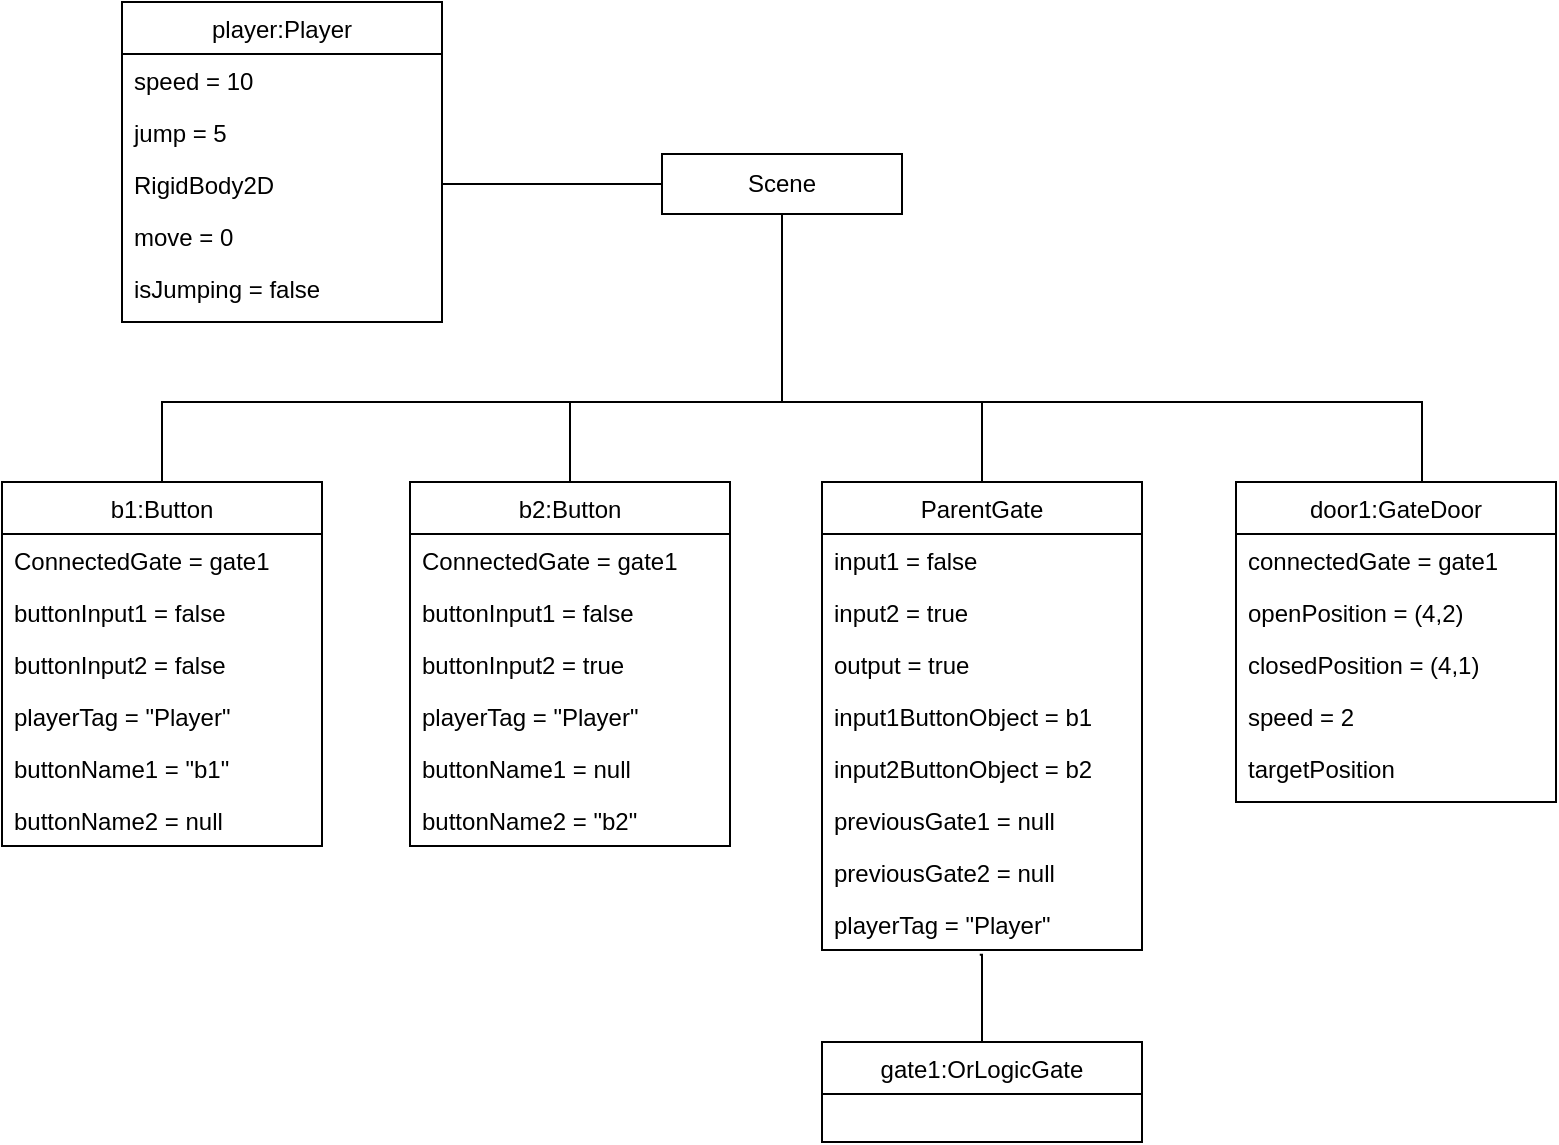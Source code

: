 <mxfile version="24.7.17">
  <diagram id="C5RBs43oDa-KdzZeNtuy" name="Page-1">
    <mxGraphModel dx="1400" dy="743" grid="1" gridSize="10" guides="1" tooltips="1" connect="1" arrows="1" fold="1" page="1" pageScale="1" pageWidth="827" pageHeight="1169" math="0" shadow="0">
      <root>
        <mxCell id="WIyWlLk6GJQsqaUBKTNV-0" />
        <mxCell id="WIyWlLk6GJQsqaUBKTNV-1" parent="WIyWlLk6GJQsqaUBKTNV-0" />
        <mxCell id="y4LsqBrWdWVaF8U9_yP9-166" value="player:Player" style="swimlane;fontStyle=0;align=center;verticalAlign=top;childLayout=stackLayout;horizontal=1;startSize=26;horizontalStack=0;resizeParent=1;resizeLast=0;collapsible=1;marginBottom=0;rounded=0;shadow=0;strokeWidth=1;" parent="WIyWlLk6GJQsqaUBKTNV-1" vertex="1">
          <mxGeometry x="110" y="40" width="160" height="160" as="geometry">
            <mxRectangle x="230" y="140" width="160" height="26" as="alternateBounds" />
          </mxGeometry>
        </mxCell>
        <mxCell id="y4LsqBrWdWVaF8U9_yP9-167" value="speed = 10" style="text;align=left;verticalAlign=top;spacingLeft=4;spacingRight=4;overflow=hidden;rotatable=0;points=[[0,0.5],[1,0.5]];portConstraint=eastwest;" parent="y4LsqBrWdWVaF8U9_yP9-166" vertex="1">
          <mxGeometry y="26" width="160" height="26" as="geometry" />
        </mxCell>
        <mxCell id="y4LsqBrWdWVaF8U9_yP9-168" value="jump = 5" style="text;align=left;verticalAlign=top;spacingLeft=4;spacingRight=4;overflow=hidden;rotatable=0;points=[[0,0.5],[1,0.5]];portConstraint=eastwest;rounded=0;shadow=0;html=0;" parent="y4LsqBrWdWVaF8U9_yP9-166" vertex="1">
          <mxGeometry y="52" width="160" height="26" as="geometry" />
        </mxCell>
        <mxCell id="y4LsqBrWdWVaF8U9_yP9-169" value="RigidBody2D" style="text;align=left;verticalAlign=top;spacingLeft=4;spacingRight=4;overflow=hidden;rotatable=0;points=[[0,0.5],[1,0.5]];portConstraint=eastwest;rounded=0;shadow=0;html=0;" parent="y4LsqBrWdWVaF8U9_yP9-166" vertex="1">
          <mxGeometry y="78" width="160" height="26" as="geometry" />
        </mxCell>
        <mxCell id="y4LsqBrWdWVaF8U9_yP9-170" value="move = 0" style="text;align=left;verticalAlign=top;spacingLeft=4;spacingRight=4;overflow=hidden;rotatable=0;points=[[0,0.5],[1,0.5]];portConstraint=eastwest;" parent="y4LsqBrWdWVaF8U9_yP9-166" vertex="1">
          <mxGeometry y="104" width="160" height="26" as="geometry" />
        </mxCell>
        <mxCell id="y4LsqBrWdWVaF8U9_yP9-171" value="isJumping = false" style="text;align=left;verticalAlign=top;spacingLeft=4;spacingRight=4;overflow=hidden;rotatable=0;points=[[0,0.5],[1,0.5]];portConstraint=eastwest;rounded=0;shadow=0;html=0;" parent="y4LsqBrWdWVaF8U9_yP9-166" vertex="1">
          <mxGeometry y="130" width="160" height="26" as="geometry" />
        </mxCell>
        <mxCell id="rSSyPWdjkr6G-BkaDFgq-84" style="edgeStyle=orthogonalEdgeStyle;rounded=0;orthogonalLoop=1;jettySize=auto;html=1;entryX=0.5;entryY=0;entryDx=0;entryDy=0;fontSize=12;startSize=8;endSize=8;endArrow=none;endFill=0;startArrow=none;startFill=0;" parent="WIyWlLk6GJQsqaUBKTNV-1" target="rSSyPWdjkr6G-BkaDFgq-11" edge="1">
          <mxGeometry relative="1" as="geometry">
            <mxPoint x="440" y="150" as="sourcePoint" />
            <Array as="points">
              <mxPoint x="440" y="240" />
              <mxPoint x="760" y="240" />
            </Array>
          </mxGeometry>
        </mxCell>
        <mxCell id="rSSyPWdjkr6G-BkaDFgq-85" style="edgeStyle=orthogonalEdgeStyle;rounded=0;orthogonalLoop=1;jettySize=auto;html=1;entryX=0.5;entryY=0;entryDx=0;entryDy=0;fontSize=12;startSize=8;endSize=8;exitX=0.5;exitY=1;exitDx=0;exitDy=0;endArrow=none;endFill=0;" parent="WIyWlLk6GJQsqaUBKTNV-1" source="rSSyPWdjkr6G-BkaDFgq-92" target="rSSyPWdjkr6G-BkaDFgq-22" edge="1">
          <mxGeometry relative="1" as="geometry">
            <mxPoint x="440.0" y="160" as="sourcePoint" />
            <Array as="points">
              <mxPoint x="440" y="240" />
              <mxPoint x="334" y="240" />
            </Array>
          </mxGeometry>
        </mxCell>
        <mxCell id="rSSyPWdjkr6G-BkaDFgq-22" value="b2:Button" style="swimlane;fontStyle=0;align=center;verticalAlign=top;childLayout=stackLayout;horizontal=1;startSize=26;horizontalStack=0;resizeParent=1;resizeLast=0;collapsible=1;marginBottom=0;rounded=0;shadow=0;strokeWidth=1;" parent="WIyWlLk6GJQsqaUBKTNV-1" vertex="1">
          <mxGeometry x="254" y="280" width="160" height="182" as="geometry">
            <mxRectangle x="230" y="140" width="160" height="26" as="alternateBounds" />
          </mxGeometry>
        </mxCell>
        <mxCell id="rSSyPWdjkr6G-BkaDFgq-23" value="ConnectedGate = gate1" style="text;align=left;verticalAlign=top;spacingLeft=4;spacingRight=4;overflow=hidden;rotatable=0;points=[[0,0.5],[1,0.5]];portConstraint=eastwest;" parent="rSSyPWdjkr6G-BkaDFgq-22" vertex="1">
          <mxGeometry y="26" width="160" height="26" as="geometry" />
        </mxCell>
        <mxCell id="rSSyPWdjkr6G-BkaDFgq-24" value="buttonInput1 = false" style="text;align=left;verticalAlign=top;spacingLeft=4;spacingRight=4;overflow=hidden;rotatable=0;points=[[0,0.5],[1,0.5]];portConstraint=eastwest;rounded=0;shadow=0;html=0;" parent="rSSyPWdjkr6G-BkaDFgq-22" vertex="1">
          <mxGeometry y="52" width="160" height="26" as="geometry" />
        </mxCell>
        <mxCell id="rSSyPWdjkr6G-BkaDFgq-25" value="buttonInput2 = true" style="text;align=left;verticalAlign=top;spacingLeft=4;spacingRight=4;overflow=hidden;rotatable=0;points=[[0,0.5],[1,0.5]];portConstraint=eastwest;rounded=0;shadow=0;html=0;" parent="rSSyPWdjkr6G-BkaDFgq-22" vertex="1">
          <mxGeometry y="78" width="160" height="26" as="geometry" />
        </mxCell>
        <mxCell id="rSSyPWdjkr6G-BkaDFgq-26" value="playerTag = &quot;Player&quot;" style="text;align=left;verticalAlign=top;spacingLeft=4;spacingRight=4;overflow=hidden;rotatable=0;points=[[0,0.5],[1,0.5]];portConstraint=eastwest;" parent="rSSyPWdjkr6G-BkaDFgq-22" vertex="1">
          <mxGeometry y="104" width="160" height="26" as="geometry" />
        </mxCell>
        <mxCell id="rSSyPWdjkr6G-BkaDFgq-27" value="buttonName1 = null" style="text;align=left;verticalAlign=top;spacingLeft=4;spacingRight=4;overflow=hidden;rotatable=0;points=[[0,0.5],[1,0.5]];portConstraint=eastwest;rounded=0;shadow=0;html=0;" parent="rSSyPWdjkr6G-BkaDFgq-22" vertex="1">
          <mxGeometry y="130" width="160" height="26" as="geometry" />
        </mxCell>
        <mxCell id="rSSyPWdjkr6G-BkaDFgq-28" value="buttonName2 = &quot;b2&quot;" style="text;align=left;verticalAlign=top;spacingLeft=4;spacingRight=4;overflow=hidden;rotatable=0;points=[[0,0.5],[1,0.5]];portConstraint=eastwest;rounded=0;shadow=0;html=0;" parent="rSSyPWdjkr6G-BkaDFgq-22" vertex="1">
          <mxGeometry y="156" width="160" height="26" as="geometry" />
        </mxCell>
        <mxCell id="rSSyPWdjkr6G-BkaDFgq-90" style="edgeStyle=none;curved=1;rounded=0;orthogonalLoop=1;jettySize=auto;html=1;fontSize=12;startSize=8;endSize=8;endArrow=none;endFill=0;entryX=0;entryY=0.5;entryDx=0;entryDy=0;exitX=1;exitY=0.5;exitDx=0;exitDy=0;" parent="WIyWlLk6GJQsqaUBKTNV-1" source="y4LsqBrWdWVaF8U9_yP9-169" target="rSSyPWdjkr6G-BkaDFgq-92" edge="1">
          <mxGeometry relative="1" as="geometry">
            <mxPoint x="230" y="140" as="sourcePoint" />
            <mxPoint x="320" y="130" as="targetPoint" />
          </mxGeometry>
        </mxCell>
        <mxCell id="rSSyPWdjkr6G-BkaDFgq-92" value="Scene" style="rounded=0;whiteSpace=wrap;html=1;" parent="WIyWlLk6GJQsqaUBKTNV-1" vertex="1">
          <mxGeometry x="380" y="116" width="120" height="30" as="geometry" />
        </mxCell>
        <mxCell id="rSSyPWdjkr6G-BkaDFgq-101" style="edgeStyle=orthogonalEdgeStyle;rounded=0;orthogonalLoop=1;jettySize=auto;html=1;entryX=0.5;entryY=1;entryDx=0;entryDy=0;fontSize=12;startSize=8;endSize=8;endArrow=none;endFill=0;" parent="WIyWlLk6GJQsqaUBKTNV-1" source="rSSyPWdjkr6G-BkaDFgq-94" target="rSSyPWdjkr6G-BkaDFgq-92" edge="1">
          <mxGeometry relative="1" as="geometry">
            <Array as="points">
              <mxPoint x="540" y="240" />
              <mxPoint x="440" y="240" />
            </Array>
          </mxGeometry>
        </mxCell>
        <mxCell id="rSSyPWdjkr6G-BkaDFgq-94" value="ParentGate" style="swimlane;fontStyle=0;align=center;verticalAlign=top;childLayout=stackLayout;horizontal=1;startSize=26;horizontalStack=0;resizeParent=1;resizeLast=0;collapsible=1;marginBottom=0;rounded=0;shadow=0;strokeWidth=1;" parent="WIyWlLk6GJQsqaUBKTNV-1" vertex="1">
          <mxGeometry x="460" y="280" width="160" height="234" as="geometry">
            <mxRectangle x="230" y="140" width="160" height="26" as="alternateBounds" />
          </mxGeometry>
        </mxCell>
        <mxCell id="rSSyPWdjkr6G-BkaDFgq-95" value="input1 = false" style="text;align=left;verticalAlign=top;spacingLeft=4;spacingRight=4;overflow=hidden;rotatable=0;points=[[0,0.5],[1,0.5]];portConstraint=eastwest;" parent="rSSyPWdjkr6G-BkaDFgq-94" vertex="1">
          <mxGeometry y="26" width="160" height="26" as="geometry" />
        </mxCell>
        <mxCell id="rSSyPWdjkr6G-BkaDFgq-96" value="input2 = true" style="text;align=left;verticalAlign=top;spacingLeft=4;spacingRight=4;overflow=hidden;rotatable=0;points=[[0,0.5],[1,0.5]];portConstraint=eastwest;rounded=0;shadow=0;html=0;" parent="rSSyPWdjkr6G-BkaDFgq-94" vertex="1">
          <mxGeometry y="52" width="160" height="26" as="geometry" />
        </mxCell>
        <mxCell id="rSSyPWdjkr6G-BkaDFgq-97" value="output = true" style="text;align=left;verticalAlign=top;spacingLeft=4;spacingRight=4;overflow=hidden;rotatable=0;points=[[0,0.5],[1,0.5]];portConstraint=eastwest;rounded=0;shadow=0;html=0;" parent="rSSyPWdjkr6G-BkaDFgq-94" vertex="1">
          <mxGeometry y="78" width="160" height="26" as="geometry" />
        </mxCell>
        <mxCell id="rSSyPWdjkr6G-BkaDFgq-98" value="input1ButtonObject = b1" style="text;align=left;verticalAlign=top;spacingLeft=4;spacingRight=4;overflow=hidden;rotatable=0;points=[[0,0.5],[1,0.5]];portConstraint=eastwest;" parent="rSSyPWdjkr6G-BkaDFgq-94" vertex="1">
          <mxGeometry y="104" width="160" height="26" as="geometry" />
        </mxCell>
        <mxCell id="rSSyPWdjkr6G-BkaDFgq-99" value="input2ButtonObject = b2" style="text;align=left;verticalAlign=top;spacingLeft=4;spacingRight=4;overflow=hidden;rotatable=0;points=[[0,0.5],[1,0.5]];portConstraint=eastwest;rounded=0;shadow=0;html=0;" parent="rSSyPWdjkr6G-BkaDFgq-94" vertex="1">
          <mxGeometry y="130" width="160" height="26" as="geometry" />
        </mxCell>
        <mxCell id="rSSyPWdjkr6G-BkaDFgq-100" value="previousGate1 = null" style="text;align=left;verticalAlign=top;spacingLeft=4;spacingRight=4;overflow=hidden;rotatable=0;points=[[0,0.5],[1,0.5]];portConstraint=eastwest;rounded=0;shadow=0;html=0;" parent="rSSyPWdjkr6G-BkaDFgq-94" vertex="1">
          <mxGeometry y="156" width="160" height="26" as="geometry" />
        </mxCell>
        <mxCell id="rSSyPWdjkr6G-BkaDFgq-118" value="previousGate2 = null" style="text;align=left;verticalAlign=top;spacingLeft=4;spacingRight=4;overflow=hidden;rotatable=0;points=[[0,0.5],[1,0.5]];portConstraint=eastwest;rounded=0;shadow=0;html=0;" parent="rSSyPWdjkr6G-BkaDFgq-94" vertex="1">
          <mxGeometry y="182" width="160" height="26" as="geometry" />
        </mxCell>
        <mxCell id="rSSyPWdjkr6G-BkaDFgq-119" value="playerTag = &quot;Player&quot;" style="text;align=left;verticalAlign=top;spacingLeft=4;spacingRight=4;overflow=hidden;rotatable=0;points=[[0,0.5],[1,0.5]];portConstraint=eastwest;rounded=0;shadow=0;html=0;" parent="rSSyPWdjkr6G-BkaDFgq-94" vertex="1">
          <mxGeometry y="208" width="160" height="26" as="geometry" />
        </mxCell>
        <mxCell id="rSSyPWdjkr6G-BkaDFgq-102" value="gate1:OrLogicGate" style="swimlane;fontStyle=0;align=center;verticalAlign=top;childLayout=stackLayout;horizontal=1;startSize=26;horizontalStack=0;resizeParent=1;resizeLast=0;collapsible=1;marginBottom=0;rounded=0;shadow=0;strokeWidth=1;" parent="WIyWlLk6GJQsqaUBKTNV-1" vertex="1">
          <mxGeometry x="460" y="560" width="160" height="50" as="geometry">
            <mxRectangle x="230" y="140" width="160" height="26" as="alternateBounds" />
          </mxGeometry>
        </mxCell>
        <mxCell id="rSSyPWdjkr6G-BkaDFgq-11" value="door1:GateDoor" style="swimlane;fontStyle=0;align=center;verticalAlign=top;childLayout=stackLayout;horizontal=1;startSize=26;horizontalStack=0;resizeParent=1;resizeLast=0;collapsible=1;marginBottom=0;rounded=0;shadow=0;strokeWidth=1;" parent="WIyWlLk6GJQsqaUBKTNV-1" vertex="1">
          <mxGeometry x="667" y="280" width="160" height="160" as="geometry">
            <mxRectangle x="230" y="140" width="160" height="26" as="alternateBounds" />
          </mxGeometry>
        </mxCell>
        <mxCell id="rSSyPWdjkr6G-BkaDFgq-12" value="connectedGate = gate1" style="text;align=left;verticalAlign=top;spacingLeft=4;spacingRight=4;overflow=hidden;rotatable=0;points=[[0,0.5],[1,0.5]];portConstraint=eastwest;" parent="rSSyPWdjkr6G-BkaDFgq-11" vertex="1">
          <mxGeometry y="26" width="160" height="26" as="geometry" />
        </mxCell>
        <mxCell id="rSSyPWdjkr6G-BkaDFgq-13" value="openPosition = (4,2)" style="text;align=left;verticalAlign=top;spacingLeft=4;spacingRight=4;overflow=hidden;rotatable=0;points=[[0,0.5],[1,0.5]];portConstraint=eastwest;rounded=0;shadow=0;html=0;" parent="rSSyPWdjkr6G-BkaDFgq-11" vertex="1">
          <mxGeometry y="52" width="160" height="26" as="geometry" />
        </mxCell>
        <mxCell id="rSSyPWdjkr6G-BkaDFgq-14" value="closedPosition = (4,1)" style="text;align=left;verticalAlign=top;spacingLeft=4;spacingRight=4;overflow=hidden;rotatable=0;points=[[0,0.5],[1,0.5]];portConstraint=eastwest;rounded=0;shadow=0;html=0;" parent="rSSyPWdjkr6G-BkaDFgq-11" vertex="1">
          <mxGeometry y="78" width="160" height="26" as="geometry" />
        </mxCell>
        <mxCell id="rSSyPWdjkr6G-BkaDFgq-15" value="speed = 2" style="text;align=left;verticalAlign=top;spacingLeft=4;spacingRight=4;overflow=hidden;rotatable=0;points=[[0,0.5],[1,0.5]];portConstraint=eastwest;" parent="rSSyPWdjkr6G-BkaDFgq-11" vertex="1">
          <mxGeometry y="104" width="160" height="26" as="geometry" />
        </mxCell>
        <mxCell id="rSSyPWdjkr6G-BkaDFgq-16" value="targetPosition" style="text;align=left;verticalAlign=top;spacingLeft=4;spacingRight=4;overflow=hidden;rotatable=0;points=[[0,0.5],[1,0.5]];portConstraint=eastwest;rounded=0;shadow=0;html=0;" parent="rSSyPWdjkr6G-BkaDFgq-11" vertex="1">
          <mxGeometry y="130" width="160" height="26" as="geometry" />
        </mxCell>
        <mxCell id="rSSyPWdjkr6G-BkaDFgq-117" style="edgeStyle=orthogonalEdgeStyle;rounded=0;orthogonalLoop=1;jettySize=auto;html=1;entryX=0.5;entryY=1;entryDx=0;entryDy=0;fontSize=12;startSize=8;endSize=8;endArrow=none;endFill=0;" parent="WIyWlLk6GJQsqaUBKTNV-1" source="rSSyPWdjkr6G-BkaDFgq-110" target="rSSyPWdjkr6G-BkaDFgq-92" edge="1">
          <mxGeometry relative="1" as="geometry">
            <Array as="points">
              <mxPoint x="130" y="240" />
              <mxPoint x="440" y="240" />
            </Array>
          </mxGeometry>
        </mxCell>
        <mxCell id="rSSyPWdjkr6G-BkaDFgq-110" value="b1:Button" style="swimlane;fontStyle=0;align=center;verticalAlign=top;childLayout=stackLayout;horizontal=1;startSize=26;horizontalStack=0;resizeParent=1;resizeLast=0;collapsible=1;marginBottom=0;rounded=0;shadow=0;strokeWidth=1;" parent="WIyWlLk6GJQsqaUBKTNV-1" vertex="1">
          <mxGeometry x="50" y="280" width="160" height="182" as="geometry">
            <mxRectangle x="230" y="140" width="160" height="26" as="alternateBounds" />
          </mxGeometry>
        </mxCell>
        <mxCell id="rSSyPWdjkr6G-BkaDFgq-111" value="ConnectedGate = gate1" style="text;align=left;verticalAlign=top;spacingLeft=4;spacingRight=4;overflow=hidden;rotatable=0;points=[[0,0.5],[1,0.5]];portConstraint=eastwest;" parent="rSSyPWdjkr6G-BkaDFgq-110" vertex="1">
          <mxGeometry y="26" width="160" height="26" as="geometry" />
        </mxCell>
        <mxCell id="rSSyPWdjkr6G-BkaDFgq-112" value="buttonInput1 = false" style="text;align=left;verticalAlign=top;spacingLeft=4;spacingRight=4;overflow=hidden;rotatable=0;points=[[0,0.5],[1,0.5]];portConstraint=eastwest;rounded=0;shadow=0;html=0;" parent="rSSyPWdjkr6G-BkaDFgq-110" vertex="1">
          <mxGeometry y="52" width="160" height="26" as="geometry" />
        </mxCell>
        <mxCell id="rSSyPWdjkr6G-BkaDFgq-113" value="buttonInput2 = false" style="text;align=left;verticalAlign=top;spacingLeft=4;spacingRight=4;overflow=hidden;rotatable=0;points=[[0,0.5],[1,0.5]];portConstraint=eastwest;rounded=0;shadow=0;html=0;" parent="rSSyPWdjkr6G-BkaDFgq-110" vertex="1">
          <mxGeometry y="78" width="160" height="26" as="geometry" />
        </mxCell>
        <mxCell id="rSSyPWdjkr6G-BkaDFgq-114" value="playerTag = &quot;Player&quot;" style="text;align=left;verticalAlign=top;spacingLeft=4;spacingRight=4;overflow=hidden;rotatable=0;points=[[0,0.5],[1,0.5]];portConstraint=eastwest;" parent="rSSyPWdjkr6G-BkaDFgq-110" vertex="1">
          <mxGeometry y="104" width="160" height="26" as="geometry" />
        </mxCell>
        <mxCell id="rSSyPWdjkr6G-BkaDFgq-115" value="buttonName1 = &quot;b1&quot;" style="text;align=left;verticalAlign=top;spacingLeft=4;spacingRight=4;overflow=hidden;rotatable=0;points=[[0,0.5],[1,0.5]];portConstraint=eastwest;rounded=0;shadow=0;html=0;" parent="rSSyPWdjkr6G-BkaDFgq-110" vertex="1">
          <mxGeometry y="130" width="160" height="26" as="geometry" />
        </mxCell>
        <mxCell id="rSSyPWdjkr6G-BkaDFgq-116" value="buttonName2 = null" style="text;align=left;verticalAlign=top;spacingLeft=4;spacingRight=4;overflow=hidden;rotatable=0;points=[[0,0.5],[1,0.5]];portConstraint=eastwest;rounded=0;shadow=0;html=0;" parent="rSSyPWdjkr6G-BkaDFgq-110" vertex="1">
          <mxGeometry y="156" width="160" height="26" as="geometry" />
        </mxCell>
        <mxCell id="rSSyPWdjkr6G-BkaDFgq-120" style="edgeStyle=orthogonalEdgeStyle;rounded=0;orthogonalLoop=1;jettySize=auto;html=1;fontSize=12;startSize=8;endSize=8;endArrow=none;endFill=0;entryX=0.493;entryY=1.093;entryDx=0;entryDy=0;entryPerimeter=0;" parent="WIyWlLk6GJQsqaUBKTNV-1" source="rSSyPWdjkr6G-BkaDFgq-102" target="rSSyPWdjkr6G-BkaDFgq-119" edge="1">
          <mxGeometry relative="1" as="geometry">
            <mxPoint x="570" y="540" as="targetPoint" />
            <Array as="points">
              <mxPoint x="540" y="516" />
            </Array>
          </mxGeometry>
        </mxCell>
      </root>
    </mxGraphModel>
  </diagram>
</mxfile>
